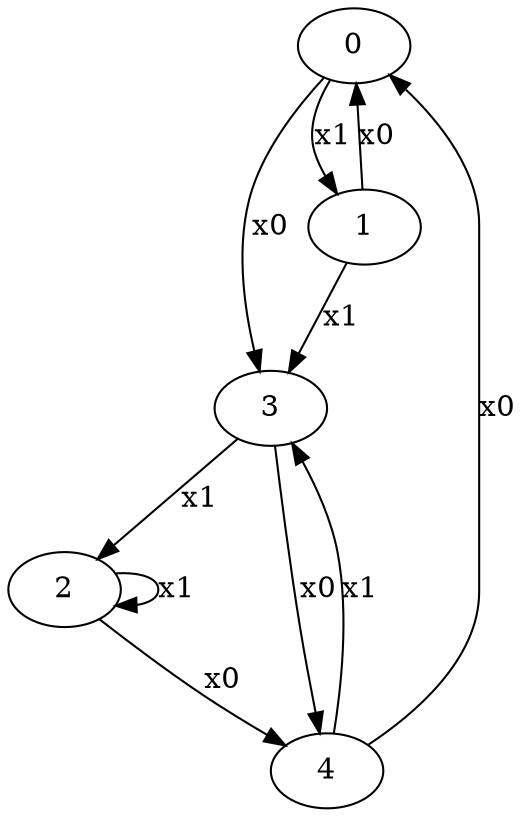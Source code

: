 digraph {
	0 -> 3[label=x0];
	0 -> 1[label=x1];
	1 -> 0[label=x0];
	1 -> 3[label=x1];
	2 -> 4[label=x0];
	2 -> 2[label=x1];
	3 -> 4[label=x0];
	3 -> 2[label=x1];
	4 -> 0[label=x0];
	4 -> 3[label=x1];
}